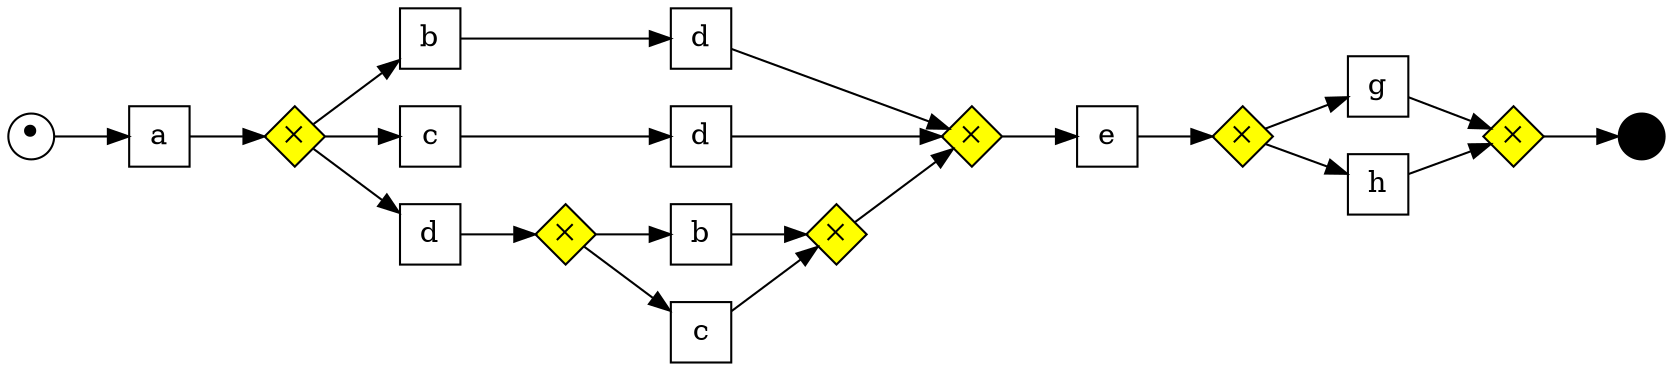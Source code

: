 digraph G {
  rankdir=LR;
  subgraph place {
    node [shape=circle,fixedsize=true,label="",height=.3,width=.3];
    in [label="&bull;", fontsize=20];
    out [style=filled,fillcolor=black];
  }
  subgraph xorgate {
    node [shape=diamond,fixedsize=true,width=.4,height=.4,label=<&#x2715;>,fontsize=12,style=filled,fillcolor=yellow]
    x1; x2; x3; x4; x5; x6;
  }
  subgraph andgate {
    node [shape=diamond,fixedsize=true,width=.4,height=.4 label=<&#43;>,fontsize=20,style=filled,fillcolor=yellow]
  }
  subgraph optgate {
    node [shape=diamond,fixedsize=true,width=.4,height=.4,label=<&#9711;>,fontsize=12,style=filled,fillcolor=yellow]

  }
  subgraph transitions {
    node [shape=rect,height=0.4,width=.4];
    a; b; ba[label="b"]; c; ca[label="c"]; d; da[label="d"]; db[label="d"]; e; g; h;
  }
  subgraph skip {
    node [shape=rect,label="",height=0.4,width=.4,style=filled,fillcolor=black];

  }

  # align horizontally
  {edge [weight=1]; a;e}

  in->a->x1;
  x1->d
  x1->ba->da->x2;
  x1->ca->db->x2;
  x6->x2;
  x5->b->x6
  x5->c->x6
  d->x5;
  x2->e->x3;
  x3->g->x4;
  x3->h->x4;
  x4->out;
  # align vertically
    {rank=same; b;c}
    {rank=same; ba;ca}
    {rank=same; da;db}
}